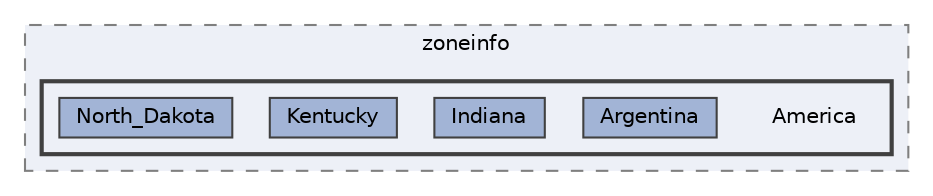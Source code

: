 digraph "C:/Users/LukeMabie/documents/Development/Password_Saver_Using_Django-master/venv/Lib/site-packages/tzdata/zoneinfo/America"
{
 // LATEX_PDF_SIZE
  bgcolor="transparent";
  edge [fontname=Helvetica,fontsize=10,labelfontname=Helvetica,labelfontsize=10];
  node [fontname=Helvetica,fontsize=10,shape=box,height=0.2,width=0.4];
  compound=true
  subgraph clusterdir_69b43db2d9c4aece86ab9c1028355e0c {
    graph [ bgcolor="#edf0f7", pencolor="grey50", label="zoneinfo", fontname=Helvetica,fontsize=10 style="filled,dashed", URL="dir_69b43db2d9c4aece86ab9c1028355e0c.html",tooltip=""]
  subgraph clusterdir_0e09af9477bada020b8ba6ee6ae963d5 {
    graph [ bgcolor="#edf0f7", pencolor="grey25", label="", fontname=Helvetica,fontsize=10 style="filled,bold", URL="dir_0e09af9477bada020b8ba6ee6ae963d5.html",tooltip=""]
    dir_0e09af9477bada020b8ba6ee6ae963d5 [shape=plaintext, label="America"];
  dir_8e3c89b78ce62d4a32ad32bff426080c [label="Argentina", fillcolor="#a2b4d6", color="grey25", style="filled", URL="dir_8e3c89b78ce62d4a32ad32bff426080c.html",tooltip=""];
  dir_3754966a7bb238572acde7d03f7dcbca [label="Indiana", fillcolor="#a2b4d6", color="grey25", style="filled", URL="dir_3754966a7bb238572acde7d03f7dcbca.html",tooltip=""];
  dir_4925f4de5469189d028d6ed9b4240280 [label="Kentucky", fillcolor="#a2b4d6", color="grey25", style="filled", URL="dir_4925f4de5469189d028d6ed9b4240280.html",tooltip=""];
  dir_c3d4e7af5d8bf1bbbc0210415fcf2bf4 [label="North_Dakota", fillcolor="#a2b4d6", color="grey25", style="filled", URL="dir_c3d4e7af5d8bf1bbbc0210415fcf2bf4.html",tooltip=""];
  }
  }
}

